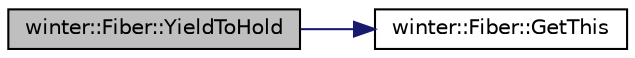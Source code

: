 digraph "winter::Fiber::YieldToHold"
{
 // LATEX_PDF_SIZE
  edge [fontname="Helvetica",fontsize="10",labelfontname="Helvetica",labelfontsize="10"];
  node [fontname="Helvetica",fontsize="10",shape=record];
  rankdir="LR";
  Node1 [label="winter::Fiber::YieldToHold",height=0.2,width=0.4,color="black", fillcolor="grey75", style="filled", fontcolor="black",tooltip="将当前协程切换到后台,并设置为HOLD状态"];
  Node1 -> Node2 [color="midnightblue",fontsize="10",style="solid",fontname="Helvetica"];
  Node2 [label="winter::Fiber::GetThis",height=0.2,width=0.4,color="black", fillcolor="white", style="filled",URL="$classwinter_1_1Fiber.html#aedade8d2adfee1f538c10bf35d82d361",tooltip="返回当前所在的协程"];
}
